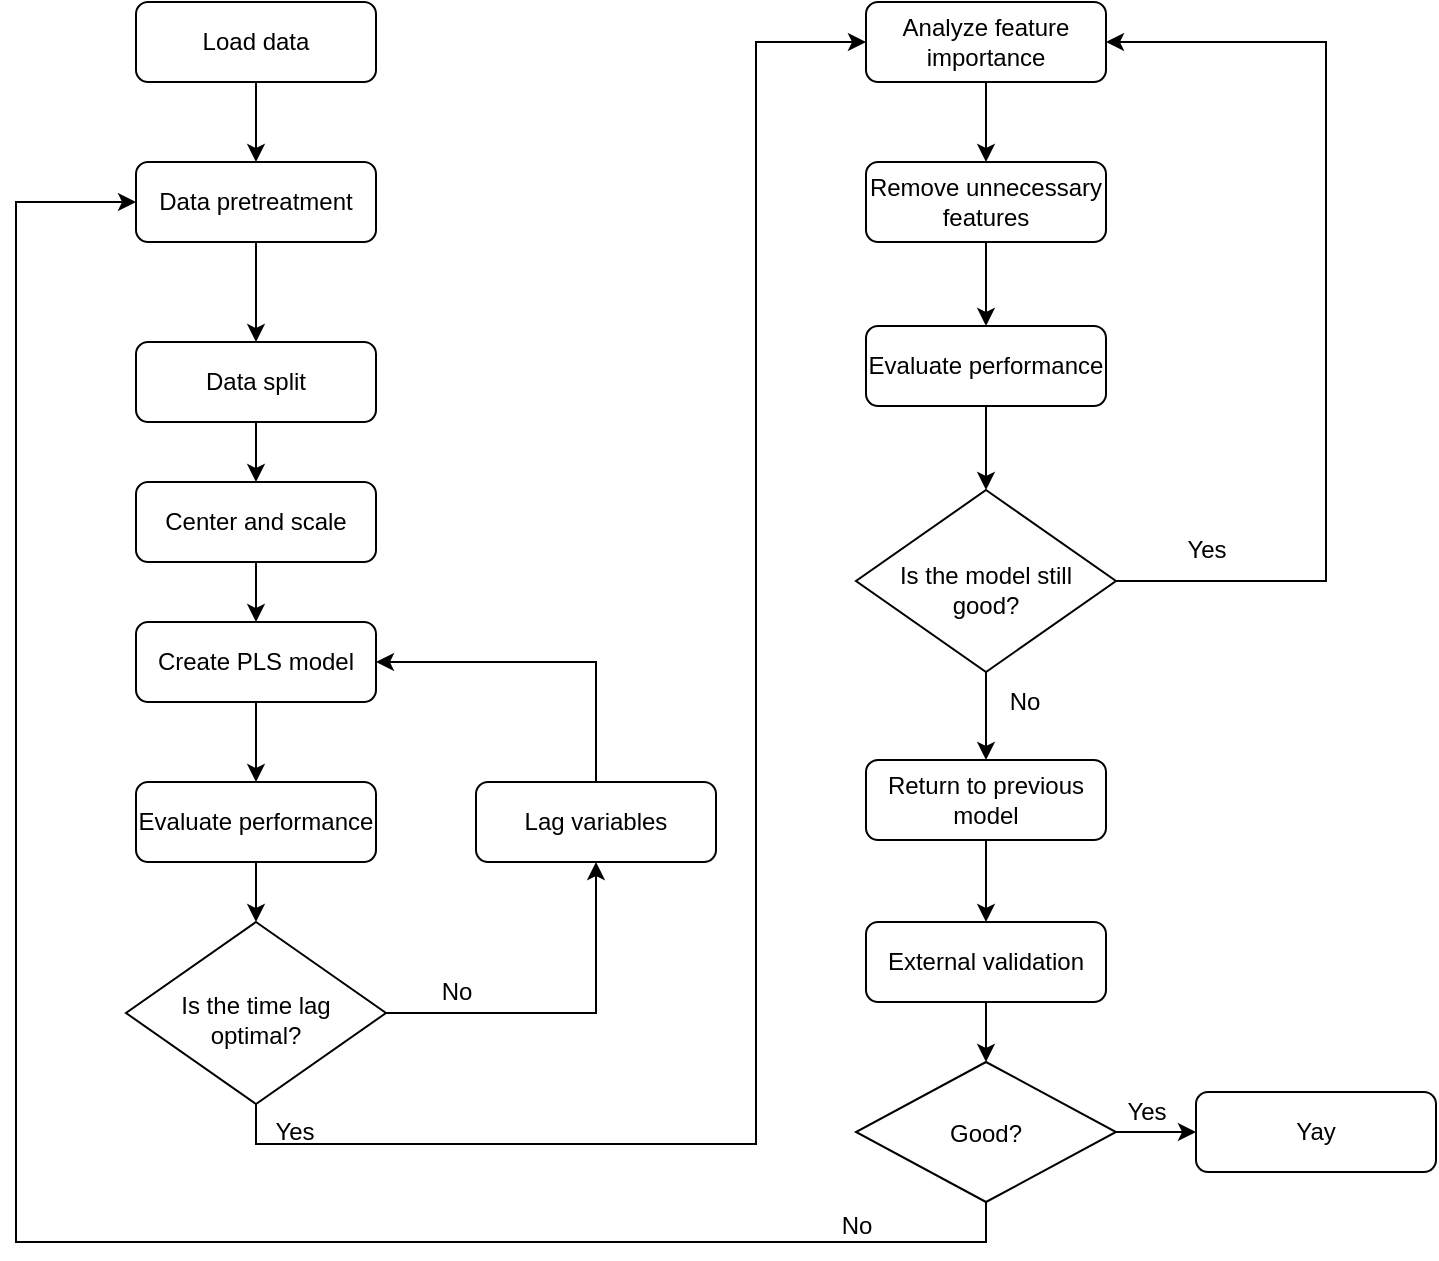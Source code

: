 <mxfile version="21.3.0" type="device">
  <diagram id="C5RBs43oDa-KdzZeNtuy" name="Page-1">
    <mxGraphModel dx="1159" dy="748" grid="1" gridSize="10" guides="1" tooltips="1" connect="1" arrows="1" fold="1" page="1" pageScale="1" pageWidth="827" pageHeight="1169" math="0" shadow="0">
      <root>
        <mxCell id="WIyWlLk6GJQsqaUBKTNV-0" />
        <mxCell id="WIyWlLk6GJQsqaUBKTNV-1" parent="WIyWlLk6GJQsqaUBKTNV-0" />
        <mxCell id="0cXUeOkfUa5GUpl3-LKp-5" style="edgeStyle=orthogonalEdgeStyle;rounded=0;orthogonalLoop=1;jettySize=auto;html=1;exitX=0.5;exitY=1;exitDx=0;exitDy=0;" edge="1" parent="WIyWlLk6GJQsqaUBKTNV-1" source="WIyWlLk6GJQsqaUBKTNV-3" target="0cXUeOkfUa5GUpl3-LKp-0">
          <mxGeometry relative="1" as="geometry" />
        </mxCell>
        <mxCell id="WIyWlLk6GJQsqaUBKTNV-3" value="Data pretreatment" style="rounded=1;whiteSpace=wrap;html=1;fontSize=12;glass=0;strokeWidth=1;shadow=0;" parent="WIyWlLk6GJQsqaUBKTNV-1" vertex="1">
          <mxGeometry x="160" y="80" width="120" height="40" as="geometry" />
        </mxCell>
        <mxCell id="0cXUeOkfUa5GUpl3-LKp-10" style="edgeStyle=orthogonalEdgeStyle;rounded=0;orthogonalLoop=1;jettySize=auto;html=1;exitX=1;exitY=0.5;exitDx=0;exitDy=0;" edge="1" parent="WIyWlLk6GJQsqaUBKTNV-1" source="WIyWlLk6GJQsqaUBKTNV-6" target="0cXUeOkfUa5GUpl3-LKp-9">
          <mxGeometry relative="1" as="geometry" />
        </mxCell>
        <mxCell id="0cXUeOkfUa5GUpl3-LKp-27" style="edgeStyle=orthogonalEdgeStyle;rounded=0;orthogonalLoop=1;jettySize=auto;html=1;exitX=0.5;exitY=1;exitDx=0;exitDy=0;" edge="1" parent="WIyWlLk6GJQsqaUBKTNV-1" source="WIyWlLk6GJQsqaUBKTNV-6" target="0cXUeOkfUa5GUpl3-LKp-17">
          <mxGeometry relative="1" as="geometry">
            <Array as="points">
              <mxPoint x="220" y="571" />
              <mxPoint x="470" y="571" />
              <mxPoint x="470" y="20" />
            </Array>
          </mxGeometry>
        </mxCell>
        <mxCell id="WIyWlLk6GJQsqaUBKTNV-6" value="Is the time lag optimal?" style="rhombus;whiteSpace=wrap;html=1;shadow=0;fontFamily=Helvetica;fontSize=12;align=center;strokeWidth=1;spacing=6;spacingTop=6;" parent="WIyWlLk6GJQsqaUBKTNV-1" vertex="1">
          <mxGeometry x="155" y="460" width="130" height="91" as="geometry" />
        </mxCell>
        <mxCell id="0cXUeOkfUa5GUpl3-LKp-6" style="edgeStyle=orthogonalEdgeStyle;rounded=0;orthogonalLoop=1;jettySize=auto;html=1;exitX=0.5;exitY=1;exitDx=0;exitDy=0;" edge="1" parent="WIyWlLk6GJQsqaUBKTNV-1" source="0cXUeOkfUa5GUpl3-LKp-0" target="0cXUeOkfUa5GUpl3-LKp-2">
          <mxGeometry relative="1" as="geometry" />
        </mxCell>
        <mxCell id="0cXUeOkfUa5GUpl3-LKp-0" value="Data split" style="rounded=1;whiteSpace=wrap;html=1;fontSize=12;glass=0;strokeWidth=1;shadow=0;" vertex="1" parent="WIyWlLk6GJQsqaUBKTNV-1">
          <mxGeometry x="160" y="170" width="120" height="40" as="geometry" />
        </mxCell>
        <mxCell id="0cXUeOkfUa5GUpl3-LKp-4" style="edgeStyle=orthogonalEdgeStyle;rounded=0;orthogonalLoop=1;jettySize=auto;html=1;exitX=0.5;exitY=1;exitDx=0;exitDy=0;" edge="1" parent="WIyWlLk6GJQsqaUBKTNV-1" source="0cXUeOkfUa5GUpl3-LKp-1" target="WIyWlLk6GJQsqaUBKTNV-3">
          <mxGeometry relative="1" as="geometry" />
        </mxCell>
        <mxCell id="0cXUeOkfUa5GUpl3-LKp-1" value="Load data" style="rounded=1;whiteSpace=wrap;html=1;fontSize=12;glass=0;strokeWidth=1;shadow=0;" vertex="1" parent="WIyWlLk6GJQsqaUBKTNV-1">
          <mxGeometry x="160" width="120" height="40" as="geometry" />
        </mxCell>
        <mxCell id="0cXUeOkfUa5GUpl3-LKp-7" style="edgeStyle=orthogonalEdgeStyle;rounded=0;orthogonalLoop=1;jettySize=auto;html=1;exitX=0.5;exitY=1;exitDx=0;exitDy=0;" edge="1" parent="WIyWlLk6GJQsqaUBKTNV-1" source="0cXUeOkfUa5GUpl3-LKp-2" target="0cXUeOkfUa5GUpl3-LKp-3">
          <mxGeometry relative="1" as="geometry" />
        </mxCell>
        <mxCell id="0cXUeOkfUa5GUpl3-LKp-2" value="Center and scale" style="rounded=1;whiteSpace=wrap;html=1;fontSize=12;glass=0;strokeWidth=1;shadow=0;" vertex="1" parent="WIyWlLk6GJQsqaUBKTNV-1">
          <mxGeometry x="160" y="240" width="120" height="40" as="geometry" />
        </mxCell>
        <mxCell id="0cXUeOkfUa5GUpl3-LKp-12" style="edgeStyle=orthogonalEdgeStyle;rounded=0;orthogonalLoop=1;jettySize=auto;html=1;exitX=0.5;exitY=1;exitDx=0;exitDy=0;" edge="1" parent="WIyWlLk6GJQsqaUBKTNV-1" source="0cXUeOkfUa5GUpl3-LKp-3" target="0cXUeOkfUa5GUpl3-LKp-8">
          <mxGeometry relative="1" as="geometry" />
        </mxCell>
        <mxCell id="0cXUeOkfUa5GUpl3-LKp-3" value="Create PLS model" style="rounded=1;whiteSpace=wrap;html=1;fontSize=12;glass=0;strokeWidth=1;shadow=0;" vertex="1" parent="WIyWlLk6GJQsqaUBKTNV-1">
          <mxGeometry x="160" y="310" width="120" height="40" as="geometry" />
        </mxCell>
        <mxCell id="0cXUeOkfUa5GUpl3-LKp-13" style="edgeStyle=orthogonalEdgeStyle;rounded=0;orthogonalLoop=1;jettySize=auto;html=1;exitX=0.5;exitY=1;exitDx=0;exitDy=0;" edge="1" parent="WIyWlLk6GJQsqaUBKTNV-1" source="0cXUeOkfUa5GUpl3-LKp-8" target="WIyWlLk6GJQsqaUBKTNV-6">
          <mxGeometry relative="1" as="geometry" />
        </mxCell>
        <mxCell id="0cXUeOkfUa5GUpl3-LKp-8" value="Evaluate performance" style="rounded=1;whiteSpace=wrap;html=1;fontSize=12;glass=0;strokeWidth=1;shadow=0;" vertex="1" parent="WIyWlLk6GJQsqaUBKTNV-1">
          <mxGeometry x="160" y="390" width="120" height="40" as="geometry" />
        </mxCell>
        <mxCell id="0cXUeOkfUa5GUpl3-LKp-11" style="edgeStyle=orthogonalEdgeStyle;rounded=0;orthogonalLoop=1;jettySize=auto;html=1;exitX=0.5;exitY=0;exitDx=0;exitDy=0;entryX=1;entryY=0.5;entryDx=0;entryDy=0;" edge="1" parent="WIyWlLk6GJQsqaUBKTNV-1" source="0cXUeOkfUa5GUpl3-LKp-9" target="0cXUeOkfUa5GUpl3-LKp-3">
          <mxGeometry relative="1" as="geometry" />
        </mxCell>
        <mxCell id="0cXUeOkfUa5GUpl3-LKp-9" value="Lag variables" style="rounded=1;whiteSpace=wrap;html=1;fontSize=12;glass=0;strokeWidth=1;shadow=0;" vertex="1" parent="WIyWlLk6GJQsqaUBKTNV-1">
          <mxGeometry x="330" y="390" width="120" height="40" as="geometry" />
        </mxCell>
        <mxCell id="0cXUeOkfUa5GUpl3-LKp-26" style="edgeStyle=orthogonalEdgeStyle;rounded=0;orthogonalLoop=1;jettySize=auto;html=1;exitX=1;exitY=0.5;exitDx=0;exitDy=0;entryX=1;entryY=0.5;entryDx=0;entryDy=0;" edge="1" parent="WIyWlLk6GJQsqaUBKTNV-1" source="0cXUeOkfUa5GUpl3-LKp-15" target="0cXUeOkfUa5GUpl3-LKp-17">
          <mxGeometry relative="1" as="geometry">
            <Array as="points">
              <mxPoint x="755" y="290" />
              <mxPoint x="755" y="20" />
            </Array>
          </mxGeometry>
        </mxCell>
        <mxCell id="0cXUeOkfUa5GUpl3-LKp-30" style="edgeStyle=orthogonalEdgeStyle;rounded=0;orthogonalLoop=1;jettySize=auto;html=1;exitX=0.5;exitY=1;exitDx=0;exitDy=0;" edge="1" parent="WIyWlLk6GJQsqaUBKTNV-1" source="0cXUeOkfUa5GUpl3-LKp-15" target="0cXUeOkfUa5GUpl3-LKp-28">
          <mxGeometry relative="1" as="geometry" />
        </mxCell>
        <mxCell id="0cXUeOkfUa5GUpl3-LKp-15" value="Is the model still good?" style="rhombus;whiteSpace=wrap;html=1;shadow=0;fontFamily=Helvetica;fontSize=12;align=center;strokeWidth=1;spacing=6;spacingTop=9;verticalAlign=middle;" vertex="1" parent="WIyWlLk6GJQsqaUBKTNV-1">
          <mxGeometry x="520" y="244" width="130" height="91" as="geometry" />
        </mxCell>
        <mxCell id="0cXUeOkfUa5GUpl3-LKp-16" style="edgeStyle=orthogonalEdgeStyle;rounded=0;orthogonalLoop=1;jettySize=auto;html=1;exitX=0.5;exitY=1;exitDx=0;exitDy=0;" edge="1" parent="WIyWlLk6GJQsqaUBKTNV-1" source="0cXUeOkfUa5GUpl3-LKp-17" target="0cXUeOkfUa5GUpl3-LKp-19">
          <mxGeometry relative="1" as="geometry" />
        </mxCell>
        <mxCell id="0cXUeOkfUa5GUpl3-LKp-17" value="Analyze feature importance" style="rounded=1;whiteSpace=wrap;html=1;fontSize=12;glass=0;strokeWidth=1;shadow=0;" vertex="1" parent="WIyWlLk6GJQsqaUBKTNV-1">
          <mxGeometry x="525" width="120" height="40" as="geometry" />
        </mxCell>
        <mxCell id="0cXUeOkfUa5GUpl3-LKp-24" style="edgeStyle=orthogonalEdgeStyle;rounded=0;orthogonalLoop=1;jettySize=auto;html=1;exitX=0.5;exitY=1;exitDx=0;exitDy=0;" edge="1" parent="WIyWlLk6GJQsqaUBKTNV-1" source="0cXUeOkfUa5GUpl3-LKp-19" target="0cXUeOkfUa5GUpl3-LKp-23">
          <mxGeometry relative="1" as="geometry" />
        </mxCell>
        <mxCell id="0cXUeOkfUa5GUpl3-LKp-19" value="Remove unnecessary features" style="rounded=1;whiteSpace=wrap;html=1;fontSize=12;glass=0;strokeWidth=1;shadow=0;" vertex="1" parent="WIyWlLk6GJQsqaUBKTNV-1">
          <mxGeometry x="525" y="80" width="120" height="40" as="geometry" />
        </mxCell>
        <mxCell id="0cXUeOkfUa5GUpl3-LKp-25" style="edgeStyle=orthogonalEdgeStyle;rounded=0;orthogonalLoop=1;jettySize=auto;html=1;exitX=0.5;exitY=1;exitDx=0;exitDy=0;" edge="1" parent="WIyWlLk6GJQsqaUBKTNV-1" source="0cXUeOkfUa5GUpl3-LKp-23" target="0cXUeOkfUa5GUpl3-LKp-15">
          <mxGeometry relative="1" as="geometry" />
        </mxCell>
        <mxCell id="0cXUeOkfUa5GUpl3-LKp-23" value="Evaluate performance" style="rounded=1;whiteSpace=wrap;html=1;fontSize=12;glass=0;strokeWidth=1;shadow=0;" vertex="1" parent="WIyWlLk6GJQsqaUBKTNV-1">
          <mxGeometry x="525" y="162" width="120" height="40" as="geometry" />
        </mxCell>
        <mxCell id="0cXUeOkfUa5GUpl3-LKp-39" style="edgeStyle=orthogonalEdgeStyle;rounded=0;orthogonalLoop=1;jettySize=auto;html=1;exitX=0.5;exitY=1;exitDx=0;exitDy=0;" edge="1" parent="WIyWlLk6GJQsqaUBKTNV-1" source="0cXUeOkfUa5GUpl3-LKp-28" target="0cXUeOkfUa5GUpl3-LKp-29">
          <mxGeometry relative="1" as="geometry" />
        </mxCell>
        <mxCell id="0cXUeOkfUa5GUpl3-LKp-28" value="Return to previous model" style="rounded=1;whiteSpace=wrap;html=1;fontSize=12;glass=0;strokeWidth=1;shadow=0;" vertex="1" parent="WIyWlLk6GJQsqaUBKTNV-1">
          <mxGeometry x="525" y="379" width="120" height="40" as="geometry" />
        </mxCell>
        <mxCell id="0cXUeOkfUa5GUpl3-LKp-42" style="edgeStyle=orthogonalEdgeStyle;rounded=0;orthogonalLoop=1;jettySize=auto;html=1;exitX=0.5;exitY=1;exitDx=0;exitDy=0;" edge="1" parent="WIyWlLk6GJQsqaUBKTNV-1" source="0cXUeOkfUa5GUpl3-LKp-29" target="0cXUeOkfUa5GUpl3-LKp-41">
          <mxGeometry relative="1" as="geometry" />
        </mxCell>
        <mxCell id="0cXUeOkfUa5GUpl3-LKp-29" value="External validation" style="rounded=1;whiteSpace=wrap;html=1;fontSize=12;glass=0;strokeWidth=1;shadow=0;" vertex="1" parent="WIyWlLk6GJQsqaUBKTNV-1">
          <mxGeometry x="525" y="460" width="120" height="40" as="geometry" />
        </mxCell>
        <mxCell id="0cXUeOkfUa5GUpl3-LKp-31" value="Yay" style="rounded=1;whiteSpace=wrap;html=1;fontSize=12;glass=0;strokeWidth=1;shadow=0;" vertex="1" parent="WIyWlLk6GJQsqaUBKTNV-1">
          <mxGeometry x="690" y="545" width="120" height="40" as="geometry" />
        </mxCell>
        <mxCell id="0cXUeOkfUa5GUpl3-LKp-34" value="Yes" style="text;html=1;align=center;verticalAlign=middle;resizable=0;points=[];autosize=1;strokeColor=none;fillColor=none;" vertex="1" parent="WIyWlLk6GJQsqaUBKTNV-1">
          <mxGeometry x="675" y="259" width="40" height="30" as="geometry" />
        </mxCell>
        <mxCell id="0cXUeOkfUa5GUpl3-LKp-35" value="No" style="text;html=1;align=center;verticalAlign=middle;resizable=0;points=[];autosize=1;strokeColor=none;fillColor=none;" vertex="1" parent="WIyWlLk6GJQsqaUBKTNV-1">
          <mxGeometry x="300" y="480" width="40" height="30" as="geometry" />
        </mxCell>
        <mxCell id="0cXUeOkfUa5GUpl3-LKp-37" value="Yes" style="text;html=1;align=center;verticalAlign=middle;resizable=0;points=[];autosize=1;strokeColor=none;fillColor=none;" vertex="1" parent="WIyWlLk6GJQsqaUBKTNV-1">
          <mxGeometry x="219" y="550" width="40" height="30" as="geometry" />
        </mxCell>
        <mxCell id="0cXUeOkfUa5GUpl3-LKp-38" value="No" style="text;html=1;align=center;verticalAlign=middle;resizable=0;points=[];autosize=1;strokeColor=none;fillColor=none;" vertex="1" parent="WIyWlLk6GJQsqaUBKTNV-1">
          <mxGeometry x="584" y="335" width="40" height="30" as="geometry" />
        </mxCell>
        <mxCell id="0cXUeOkfUa5GUpl3-LKp-43" style="edgeStyle=orthogonalEdgeStyle;rounded=0;orthogonalLoop=1;jettySize=auto;html=1;exitX=1;exitY=0.5;exitDx=0;exitDy=0;" edge="1" parent="WIyWlLk6GJQsqaUBKTNV-1" source="0cXUeOkfUa5GUpl3-LKp-41" target="0cXUeOkfUa5GUpl3-LKp-31">
          <mxGeometry relative="1" as="geometry" />
        </mxCell>
        <mxCell id="0cXUeOkfUa5GUpl3-LKp-44" style="edgeStyle=orthogonalEdgeStyle;rounded=0;orthogonalLoop=1;jettySize=auto;html=1;exitX=0.5;exitY=1;exitDx=0;exitDy=0;entryX=0;entryY=0.5;entryDx=0;entryDy=0;" edge="1" parent="WIyWlLk6GJQsqaUBKTNV-1" source="0cXUeOkfUa5GUpl3-LKp-41" target="WIyWlLk6GJQsqaUBKTNV-3">
          <mxGeometry relative="1" as="geometry">
            <Array as="points">
              <mxPoint x="585" y="620" />
              <mxPoint x="100" y="620" />
              <mxPoint x="100" y="100" />
            </Array>
          </mxGeometry>
        </mxCell>
        <mxCell id="0cXUeOkfUa5GUpl3-LKp-41" value="Good?" style="rhombus;whiteSpace=wrap;html=1;shadow=0;fontFamily=Helvetica;fontSize=12;align=center;strokeWidth=1;spacing=6;spacingTop=1;" vertex="1" parent="WIyWlLk6GJQsqaUBKTNV-1">
          <mxGeometry x="520" y="530" width="130" height="70" as="geometry" />
        </mxCell>
        <mxCell id="0cXUeOkfUa5GUpl3-LKp-45" value="Yes" style="text;html=1;align=center;verticalAlign=middle;resizable=0;points=[];autosize=1;strokeColor=none;fillColor=none;" vertex="1" parent="WIyWlLk6GJQsqaUBKTNV-1">
          <mxGeometry x="645" y="540" width="40" height="30" as="geometry" />
        </mxCell>
        <mxCell id="0cXUeOkfUa5GUpl3-LKp-46" value="No" style="text;html=1;align=center;verticalAlign=middle;resizable=0;points=[];autosize=1;strokeColor=none;fillColor=none;" vertex="1" parent="WIyWlLk6GJQsqaUBKTNV-1">
          <mxGeometry x="500" y="597" width="40" height="30" as="geometry" />
        </mxCell>
      </root>
    </mxGraphModel>
  </diagram>
</mxfile>

